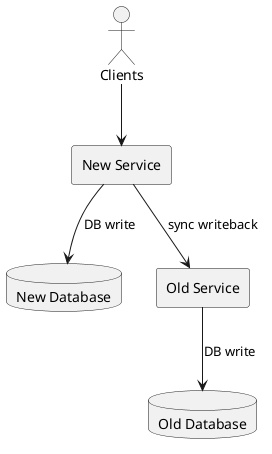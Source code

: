 @startuml
skinparam componentStyle rectangle

actor Clients
database "Old Database" as DB1
database "New Database" as DB2

Clients --> [New Service]
[New Service] --> [Old Service]: sync writeback
[Old Service] --> DB1: DB write
[New Service] --> DB2: DB write

@enduml
